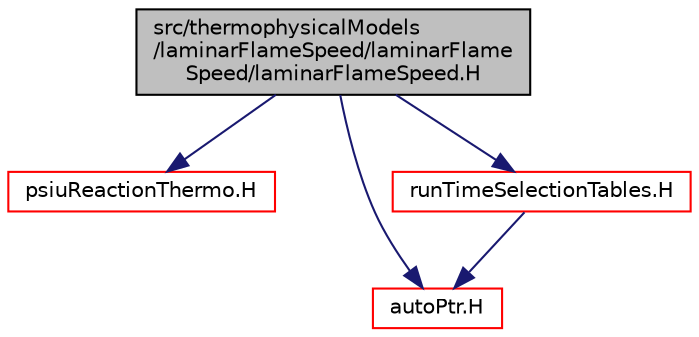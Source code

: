 digraph "src/thermophysicalModels/laminarFlameSpeed/laminarFlameSpeed/laminarFlameSpeed.H"
{
  bgcolor="transparent";
  edge [fontname="Helvetica",fontsize="10",labelfontname="Helvetica",labelfontsize="10"];
  node [fontname="Helvetica",fontsize="10",shape=record];
  Node0 [label="src/thermophysicalModels\l/laminarFlameSpeed/laminarFlame\lSpeed/laminarFlameSpeed.H",height=0.2,width=0.4,color="black", fillcolor="grey75", style="filled", fontcolor="black"];
  Node0 -> Node1 [color="midnightblue",fontsize="10",style="solid",fontname="Helvetica"];
  Node1 [label="psiuReactionThermo.H",height=0.2,width=0.4,color="red",URL="$a16694.html"];
  Node0 -> Node63 [color="midnightblue",fontsize="10",style="solid",fontname="Helvetica"];
  Node63 [label="autoPtr.H",height=0.2,width=0.4,color="red",URL="$a11828.html"];
  Node0 -> Node211 [color="midnightblue",fontsize="10",style="solid",fontname="Helvetica"];
  Node211 [label="runTimeSelectionTables.H",height=0.2,width=0.4,color="red",URL="$a09992.html",tooltip="Macros to ease declaration of run-time selection tables. "];
  Node211 -> Node63 [color="midnightblue",fontsize="10",style="solid",fontname="Helvetica"];
}
